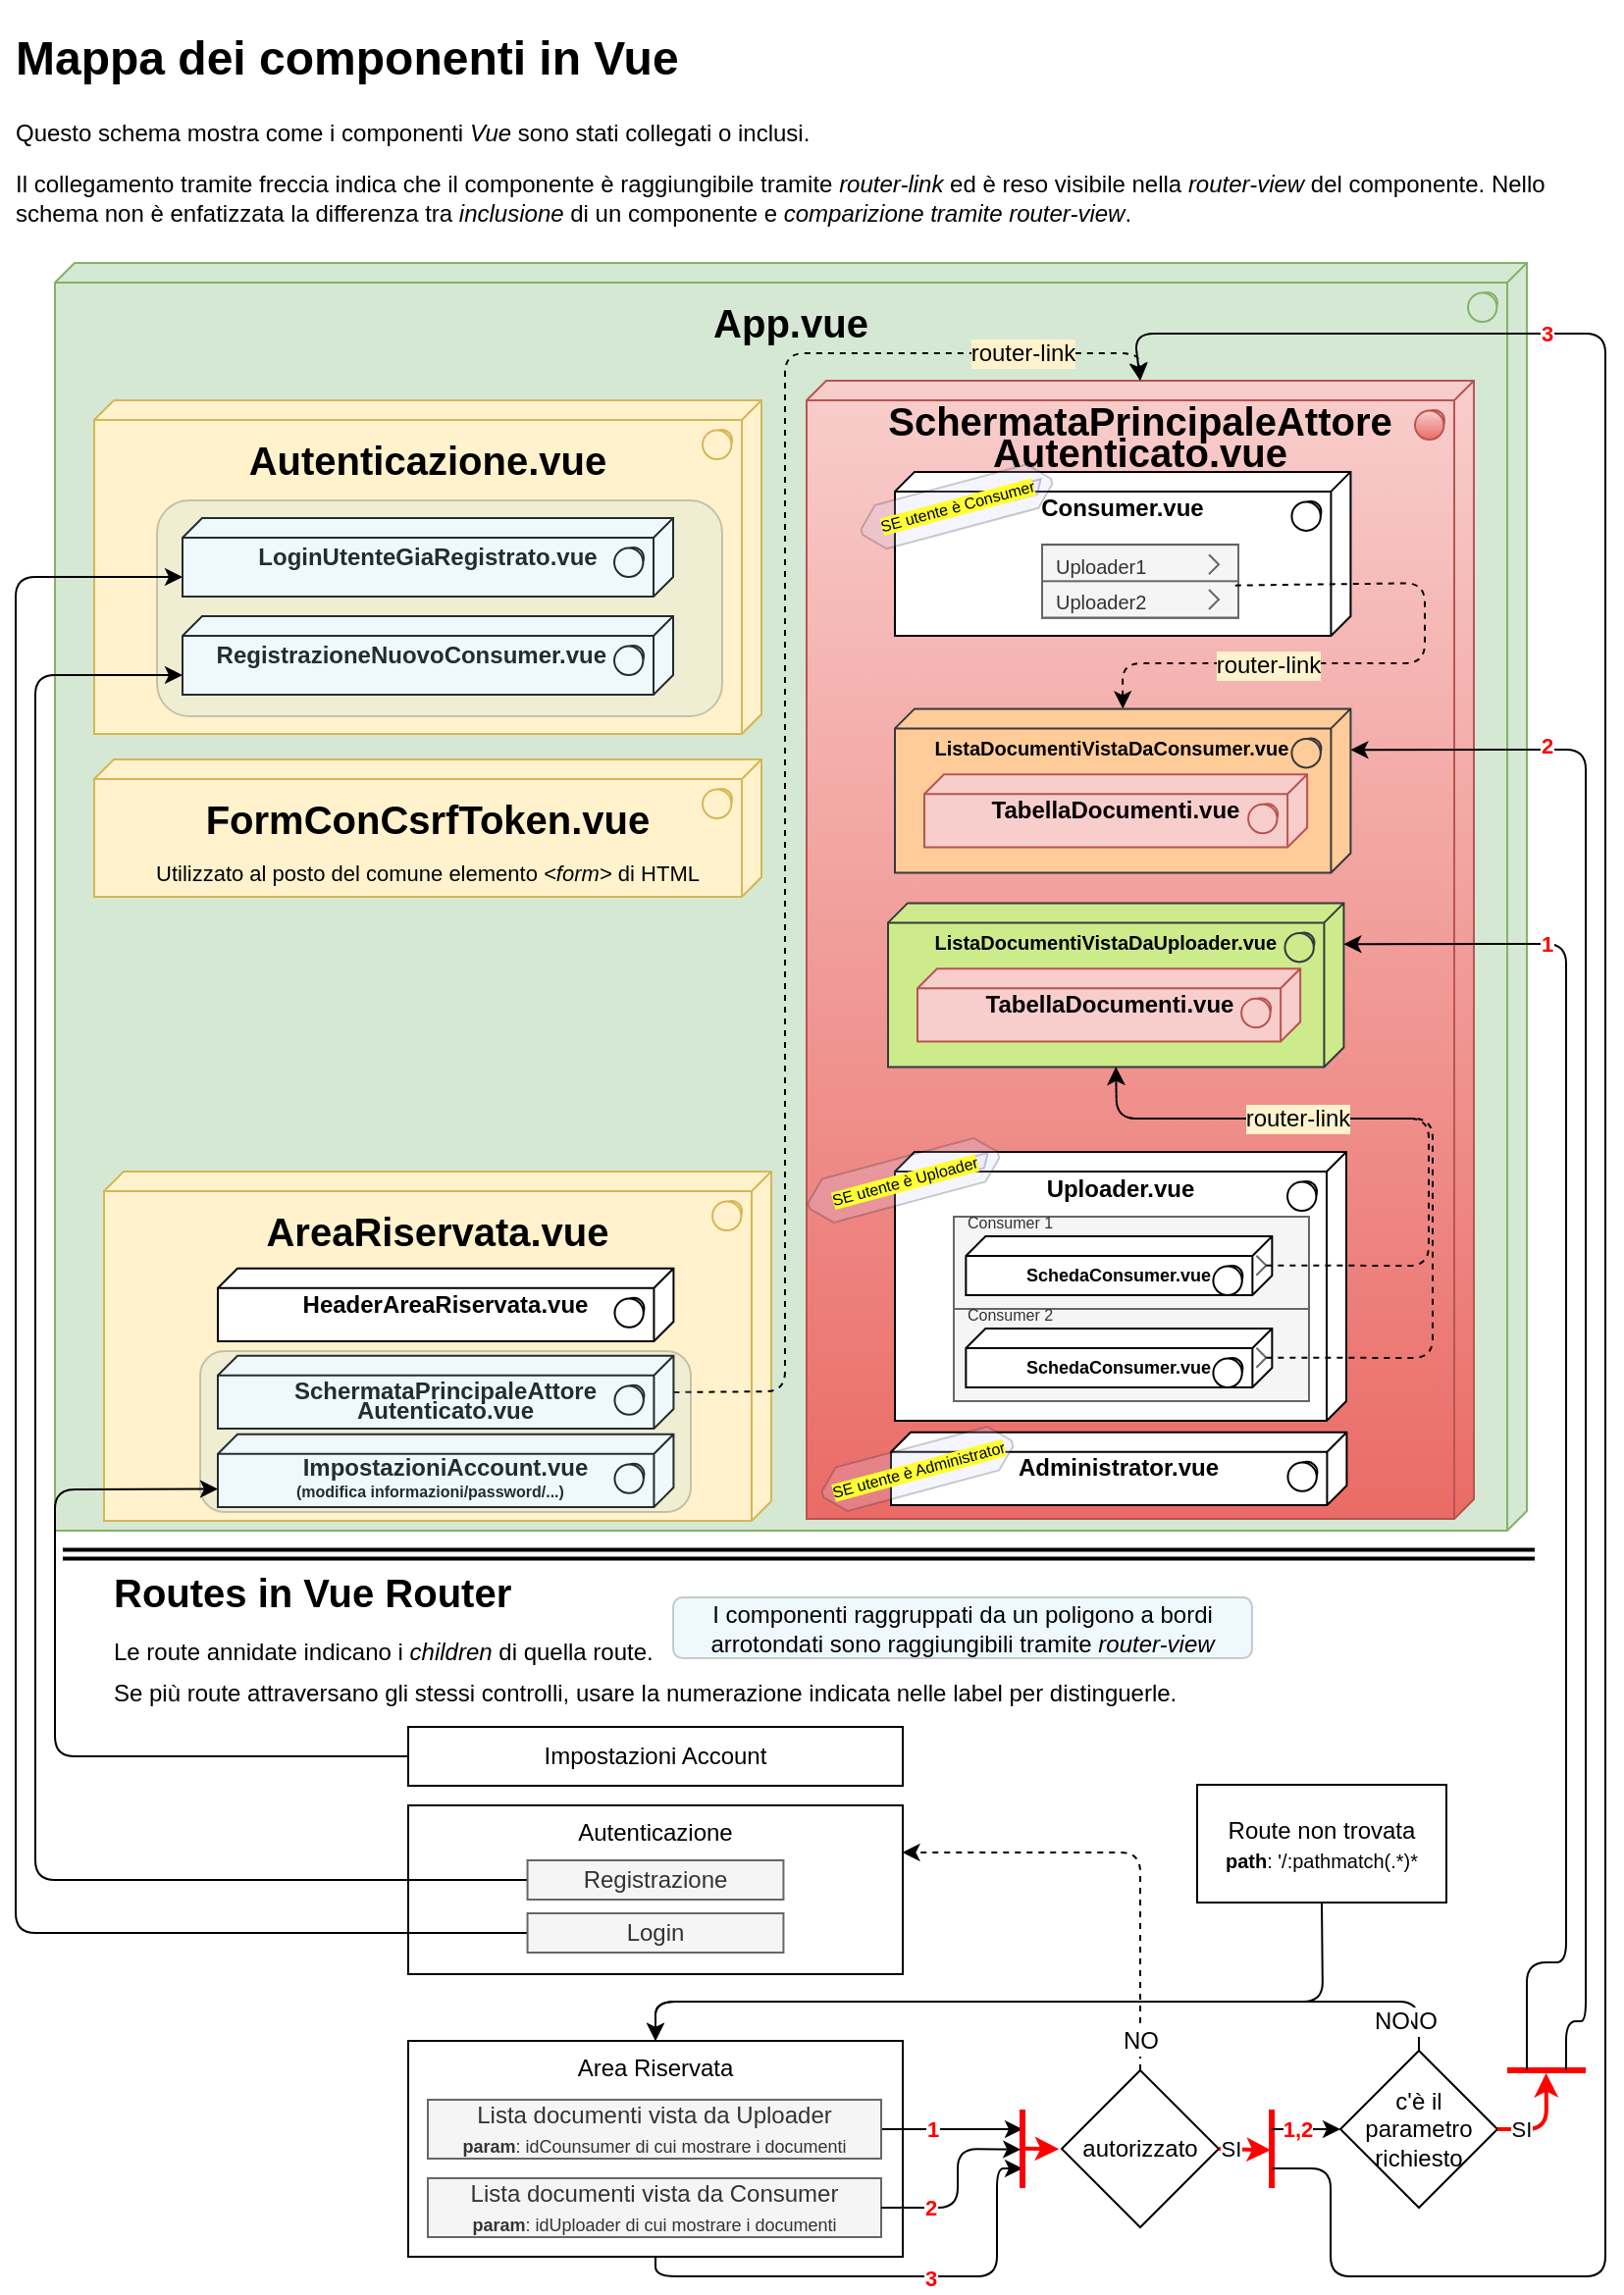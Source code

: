 <mxfile version="11.3.0" type="device" pages="1"><diagram id="DUkdO0hxo2Y9n9LujxOx" name="Page-1"><mxGraphModel dx="1408" dy="808" grid="1" gridSize="10" guides="1" tooltips="1" connect="1" arrows="1" fold="1" page="1" pageScale="1" pageWidth="827" pageHeight="1169" background="none" math="0" shadow="0"><root><mxCell id="0"/><mxCell id="1" parent="0"/><mxCell id="EkGUf1vndLJGCiEPTHYa-143" value="" style="endArrow=classic;html=1;fontSize=12;fontColor=#000000;exitX=0.5;exitY=1;exitDx=0;exitDy=0;" parent="1" source="EkGUf1vndLJGCiEPTHYa-67" edge="1"><mxGeometry width="50" height="50" relative="1" as="geometry"><mxPoint x="318" y="1200" as="sourcePoint"/><mxPoint x="521" y="1105" as="targetPoint"/><Array as="points"><mxPoint x="334" y="1160"/><mxPoint x="508" y="1160"/><mxPoint x="508" y="1105"/></Array></mxGeometry></mxCell><mxCell id="EkGUf1vndLJGCiEPTHYa-2" value="App.vue" style="html=1;outlineConnect=0;whiteSpace=wrap;fillColor=#d5e8d4;strokeColor=#82b366;shape=mxgraph.archimate3.tech;techType=sysSw;verticalAlign=top;fontStyle=1;fontSize=20;spacingTop=12;" parent="1" vertex="1"><mxGeometry x="28" y="134" width="750" height="646" as="geometry"/></mxCell><mxCell id="EkGUf1vndLJGCiEPTHYa-11" value="" style="group;verticalAlign=middle;" parent="1" vertex="1" connectable="0"><mxGeometry x="48" y="204" width="340" height="200" as="geometry"/></mxCell><mxCell id="EkGUf1vndLJGCiEPTHYa-5" value="Autenticazione.vue" style="html=1;outlineConnect=0;whiteSpace=wrap;fillColor=#fff2cc;strokeColor=#d6b656;shape=mxgraph.archimate3.tech;techType=sysSw;verticalAlign=top;fontStyle=1;fontSize=20;spacingTop=12;" parent="EkGUf1vndLJGCiEPTHYa-11" vertex="1"><mxGeometry width="340" height="170" as="geometry"/></mxCell><mxCell id="EkGUf1vndLJGCiEPTHYa-9" value="LoginUtenteGiaRegistrato.vue" style="html=1;outlineConnect=0;whiteSpace=wrap;shape=mxgraph.archimate3.tech;techType=sysSw;verticalAlign=middle;fontStyle=1;fontSize=12;" parent="EkGUf1vndLJGCiEPTHYa-11" vertex="1"><mxGeometry x="45" y="60" width="250" height="40" as="geometry"/></mxCell><mxCell id="EkGUf1vndLJGCiEPTHYa-10" value="RegistrazioneNuovoConsumer.vue&amp;nbsp; &amp;nbsp; &amp;nbsp;" style="html=1;outlineConnect=0;whiteSpace=wrap;shape=mxgraph.archimate3.tech;techType=sysSw;verticalAlign=middle;fontStyle=1;fontSize=12;" parent="EkGUf1vndLJGCiEPTHYa-11" vertex="1"><mxGeometry x="45" y="110" width="250" height="40" as="geometry"/></mxCell><mxCell id="G7EZwh2v4HaG0oFTLYId-7" value="" style="rounded=1;whiteSpace=wrap;html=1;fillColor=#b1ddf0;strokeColor=#000000;opacity=20;" vertex="1" parent="EkGUf1vndLJGCiEPTHYa-11"><mxGeometry x="32" y="51" width="288" height="110" as="geometry"/></mxCell><mxCell id="EkGUf1vndLJGCiEPTHYa-13" value="FormConCsrfToken.vue&lt;br&gt;&lt;span style=&quot;font-weight: normal ; font-size: 11px&quot;&gt;Utilizzato al posto del comune elemento &lt;i&gt;&amp;lt;form&amp;gt;&lt;/i&gt;&amp;nbsp;di HTML&lt;/span&gt;" style="html=1;outlineConnect=0;whiteSpace=wrap;fillColor=#fff2cc;strokeColor=#d6b656;shape=mxgraph.archimate3.tech;techType=sysSw;verticalAlign=top;fontStyle=1;fontSize=20;spacingTop=12;" parent="1" vertex="1"><mxGeometry x="48" y="387" width="340" height="70" as="geometry"/></mxCell><mxCell id="EkGUf1vndLJGCiEPTHYa-44" value="" style="group;spacingTop=0;fillColor=none;strokeColor=none;fontColor=#ffffff;" parent="1" vertex="1" connectable="0"><mxGeometry x="411" y="194" width="340" height="580" as="geometry"/></mxCell><mxCell id="EkGUf1vndLJGCiEPTHYa-51" value="" style="group;spacingTop=-3;" parent="EkGUf1vndLJGCiEPTHYa-44" vertex="1" connectable="0"><mxGeometry width="340" height="580" as="geometry"/></mxCell><mxCell id="EkGUf1vndLJGCiEPTHYa-43" value="" style="group" parent="EkGUf1vndLJGCiEPTHYa-51" vertex="1" connectable="0"><mxGeometry width="340" height="580" as="geometry"/></mxCell><mxCell id="EkGUf1vndLJGCiEPTHYa-4" value="&lt;p style=&quot;line-height: 80%&quot;&gt;SchermataPrincipaleAttore&lt;br&gt;Autenticato.vue&lt;/p&gt;" style="html=1;outlineConnect=0;whiteSpace=wrap;fillColor=#f8cecc;strokeColor=#b85450;shape=mxgraph.archimate3.tech;techType=sysSw;verticalAlign=top;fontStyle=1;fontSize=20;spacingTop=-14;gradientColor=#ea6b66;" parent="EkGUf1vndLJGCiEPTHYa-43" vertex="1"><mxGeometry width="340" height="580" as="geometry"/></mxCell><mxCell id="EkGUf1vndLJGCiEPTHYa-14" value="Administrator.vue" style="html=1;outlineConnect=0;whiteSpace=wrap;shape=mxgraph.archimate3.tech;techType=sysSw;verticalAlign=middle;fontStyle=1;fontSize=12;aspect=fixed;" parent="EkGUf1vndLJGCiEPTHYa-43" vertex="1"><mxGeometry x="43" y="535.889" width="232.208" height="37.153" as="geometry"/></mxCell><mxCell id="EkGUf1vndLJGCiEPTHYa-42" value="" style="group" parent="EkGUf1vndLJGCiEPTHYa-43" vertex="1" connectable="0"><mxGeometry x="45" y="46.442" width="250" height="83.595" as="geometry"/></mxCell><mxCell id="EkGUf1vndLJGCiEPTHYa-12" value="Consumer.vue" style="html=1;outlineConnect=0;whiteSpace=wrap;shape=mxgraph.archimate3.tech;techType=sysSw;verticalAlign=top;fontStyle=1;fontSize=12;spacingTop=5;aspect=fixed;" parent="EkGUf1vndLJGCiEPTHYa-42" vertex="1"><mxGeometry width="232.208" height="83.595" as="geometry"/></mxCell><mxCell id="EkGUf1vndLJGCiEPTHYa-16" value="" style="shape=rect;shadow=0;fontSize=12;" parent="EkGUf1vndLJGCiEPTHYa-42" vertex="1"><mxGeometry x="75" y="37.153" width="100" height="37.153" as="geometry"/></mxCell><mxCell id="EkGUf1vndLJGCiEPTHYa-17" value="Uploader1" style="shape=rect;strokeColor=#666666;fontSize=10;fontColor=#333333;resizeWidth=1;align=left;spacingTop=2;spacingLeft=5;fillColor=#f5f5f5;" parent="EkGUf1vndLJGCiEPTHYa-16" vertex="1"><mxGeometry width="100" height="20" relative="1" as="geometry"/></mxCell><mxCell id="EkGUf1vndLJGCiEPTHYa-18" value="" style="shape=mxgraph.ios7.misc.right;strokeColor=#666666;labelPosition=left;verticalLabelPosition=middle;align=right;verticalAlign=middle;fontSize=10;spacingRight=4;fontColor=#999999;" parent="EkGUf1vndLJGCiEPTHYa-17" vertex="1"><mxGeometry x="1" y="0.5" width="5" height="10" relative="1" as="geometry"><mxPoint x="-15" y="-5" as="offset"/></mxGeometry></mxCell><mxCell id="EkGUf1vndLJGCiEPTHYa-40" value="Uploader2" style="shape=rect;strokeColor=#666666;fontSize=10;fontColor=#333333;resizeWidth=1;align=left;spacingTop=2;spacingLeft=5;fillColor=#f5f5f5;" parent="EkGUf1vndLJGCiEPTHYa-16" vertex="1"><mxGeometry y="18.577" width="100" height="18.577" as="geometry"/></mxCell><mxCell id="EkGUf1vndLJGCiEPTHYa-41" value="" style="shape=mxgraph.ios7.misc.right;strokeColor=#666666;labelPosition=left;verticalLabelPosition=middle;align=right;verticalAlign=middle;fontSize=10;spacingRight=4;fontColor=#999999;" parent="EkGUf1vndLJGCiEPTHYa-40" vertex="1"><mxGeometry x="1" y="0.5" width="5" height="10" relative="1" as="geometry"><mxPoint x="-15" y="-5" as="offset"/></mxGeometry></mxCell><mxCell id="G7EZwh2v4HaG0oFTLYId-59" value="SE utente è Consumer" style="html=1;outlineConnect=0;whiteSpace=wrap;fillColor=#CCCCFF;strokeColor=#000000;shape=mxgraph.archimate3.application;appType=constraint;archiType=oct;labelBackgroundColor=#FFFF33;opacity=20;rotation=-15;fontSize=8;" vertex="1" parent="EkGUf1vndLJGCiEPTHYa-42"><mxGeometry x="-18.5" y="6.225" width="100" height="23" as="geometry"/></mxCell><mxCell id="EkGUf1vndLJGCiEPTHYa-45" value="" style="endArrow=classic;html=1;fontSize=12;exitX=0.984;exitY=1.036;exitDx=0;exitDy=0;exitPerimeter=0;entryX=0.5;entryY=0;entryDx=0;entryDy=0;entryPerimeter=0;dashed=1;" parent="EkGUf1vndLJGCiEPTHYa-43" source="EkGUf1vndLJGCiEPTHYa-17" target="EkGUf1vndLJGCiEPTHYa-47" edge="1"><mxGeometry width="50" height="50" relative="1" as="geometry"><mxPoint x="555" y="190.411" as="sourcePoint"/><mxPoint x="505" y="103.1" as="targetPoint"/><Array as="points"><mxPoint x="315" y="103.1"/><mxPoint x="315" y="143.969"/><mxPoint x="161" y="144"/></Array></mxGeometry></mxCell><mxCell id="EkGUf1vndLJGCiEPTHYa-46" value="router-link" style="text;html=1;resizable=0;points=[];align=center;verticalAlign=middle;labelBackgroundColor=#FFF2CC;fontSize=12;" parent="EkGUf1vndLJGCiEPTHYa-45" vertex="1" connectable="0"><mxGeometry x="0.382" y="1" relative="1" as="geometry"><mxPoint as="offset"/></mxGeometry></mxCell><mxCell id="EkGUf1vndLJGCiEPTHYa-53" value="" style="group" parent="EkGUf1vndLJGCiEPTHYa-43" vertex="1" connectable="0"><mxGeometry x="45" y="167.19" width="250" height="83.595" as="geometry"/></mxCell><mxCell id="EkGUf1vndLJGCiEPTHYa-47" value="&lt;font style=&quot;font-size: 10px&quot;&gt;ListaDocumentiVistaDaConsumer.vue&amp;nbsp; &amp;nbsp;&amp;nbsp;&lt;/font&gt;" style="html=1;outlineConnect=0;whiteSpace=wrap;shape=mxgraph.archimate3.tech;techType=sysSw;verticalAlign=top;fontStyle=1;fontSize=12;fillColor=#ffcc99;strokeColor=#36393d;spacingTop=6;aspect=fixed;" parent="EkGUf1vndLJGCiEPTHYa-53" vertex="1"><mxGeometry width="232.208" height="83.595" as="geometry"/></mxCell><mxCell id="EkGUf1vndLJGCiEPTHYa-48" value="TabellaDocumenti.vue" style="html=1;outlineConnect=0;whiteSpace=wrap;shape=mxgraph.archimate3.tech;techType=sysSw;verticalAlign=middle;fontStyle=1;fontSize=12;fillColor=#f8cecc;strokeColor=#b85450;aspect=fixed;" parent="EkGUf1vndLJGCiEPTHYa-53" vertex="1"><mxGeometry x="15" y="33.438" width="195.055" height="37.153" as="geometry"/></mxCell><mxCell id="EkGUf1vndLJGCiEPTHYa-131" value="" style="group" parent="EkGUf1vndLJGCiEPTHYa-43" vertex="1" connectable="0"><mxGeometry x="41.5" y="266.19" width="250" height="83.595" as="geometry"/></mxCell><mxCell id="EkGUf1vndLJGCiEPTHYa-132" value="&lt;font style=&quot;font-size: 10px&quot;&gt;ListaDocumentiVistaDaUploader.vue&amp;nbsp; &amp;nbsp;&amp;nbsp;&lt;/font&gt;" style="html=1;outlineConnect=0;whiteSpace=wrap;shape=mxgraph.archimate3.tech;techType=sysSw;verticalAlign=top;fontStyle=1;fontSize=12;fillColor=#cdeb8b;strokeColor=#36393d;spacingTop=6;aspect=fixed;" parent="EkGUf1vndLJGCiEPTHYa-131" vertex="1"><mxGeometry width="232.208" height="83.595" as="geometry"/></mxCell><mxCell id="EkGUf1vndLJGCiEPTHYa-133" value="TabellaDocumenti.vue" style="html=1;outlineConnect=0;whiteSpace=wrap;shape=mxgraph.archimate3.tech;techType=sysSw;verticalAlign=middle;fontStyle=1;fontSize=12;fillColor=#f8cecc;strokeColor=#b85450;aspect=fixed;" parent="EkGUf1vndLJGCiEPTHYa-131" vertex="1"><mxGeometry x="15" y="33.438" width="195.055" height="37.153" as="geometry"/></mxCell><mxCell id="EkGUf1vndLJGCiEPTHYa-134" value="" style="group" parent="EkGUf1vndLJGCiEPTHYa-43" vertex="1" connectable="0"><mxGeometry x="45" y="393" width="250" height="137" as="geometry"/></mxCell><mxCell id="EkGUf1vndLJGCiEPTHYa-135" value="Uploader.vue" style="html=1;outlineConnect=0;whiteSpace=wrap;shape=mxgraph.archimate3.tech;techType=sysSw;verticalAlign=top;fontStyle=1;fontSize=12;spacingTop=5;" parent="EkGUf1vndLJGCiEPTHYa-134" vertex="1"><mxGeometry width="230" height="137" as="geometry"/></mxCell><mxCell id="EkGUf1vndLJGCiEPTHYa-165" value="" style="group" parent="EkGUf1vndLJGCiEPTHYa-134" vertex="1" connectable="0"><mxGeometry x="30" y="33" width="181" height="47" as="geometry"/></mxCell><mxCell id="EkGUf1vndLJGCiEPTHYa-158" value="Consumer 1" style="shape=rect;strokeColor=#666666;fontSize=8;fontColor=#333333;resizeWidth=1;align=left;spacingTop=-8;spacingLeft=5;fillColor=#f5f5f5;verticalAlign=top;" parent="EkGUf1vndLJGCiEPTHYa-165" vertex="1"><mxGeometry width="181" height="47" as="geometry"/></mxCell><mxCell id="EkGUf1vndLJGCiEPTHYa-160" value="" style="group;fontSize=9;" parent="EkGUf1vndLJGCiEPTHYa-165" vertex="1" connectable="0"><mxGeometry x="17" y="3" width="156" height="41" as="geometry"/></mxCell><mxCell id="EkGUf1vndLJGCiEPTHYa-164" value="" style="group" parent="EkGUf1vndLJGCiEPTHYa-160" vertex="1" connectable="0"><mxGeometry x="-12.316" y="11.0" width="156" height="38.679" as="geometry"/></mxCell><mxCell id="EkGUf1vndLJGCiEPTHYa-161" value="&lt;font style=&quot;font-size: 9px&quot;&gt;SchedaConsumer.vue&lt;/font&gt;" style="html=1;outlineConnect=0;whiteSpace=wrap;shape=mxgraph.archimate3.tech;techType=sysSw;verticalAlign=top;fontStyle=1;fontSize=12;spacingTop=5;" parent="EkGUf1vndLJGCiEPTHYa-164" vertex="1"><mxGeometry x="1.5" y="-4" width="156" height="30" as="geometry"/></mxCell><mxCell id="EkGUf1vndLJGCiEPTHYa-159" value="" style="shape=mxgraph.ios7.misc.right;strokeColor=#666666;labelPosition=left;verticalLabelPosition=middle;align=right;verticalAlign=middle;fontSize=10;spacingRight=4;fontColor=#999999;" parent="EkGUf1vndLJGCiEPTHYa-164" vertex="1"><mxGeometry x="1" y="0.5" width="5" height="10" relative="1" as="geometry"><mxPoint x="-6.5" y="-13.5" as="offset"/></mxGeometry></mxCell><mxCell id="EkGUf1vndLJGCiEPTHYa-166" value="" style="group" parent="EkGUf1vndLJGCiEPTHYa-134" vertex="1" connectable="0"><mxGeometry x="30" y="80" width="181" height="47" as="geometry"/></mxCell><mxCell id="EkGUf1vndLJGCiEPTHYa-167" value="Consumer 2" style="shape=rect;strokeColor=#666666;fontSize=8;fontColor=#333333;resizeWidth=1;align=left;spacingTop=-8;spacingLeft=5;fillColor=#f5f5f5;verticalAlign=top;" parent="EkGUf1vndLJGCiEPTHYa-166" vertex="1"><mxGeometry width="181" height="47" as="geometry"/></mxCell><mxCell id="EkGUf1vndLJGCiEPTHYa-168" value="" style="group;fontSize=9;" parent="EkGUf1vndLJGCiEPTHYa-166" vertex="1" connectable="0"><mxGeometry x="17" y="3" width="156" height="41" as="geometry"/></mxCell><mxCell id="EkGUf1vndLJGCiEPTHYa-169" value="" style="group" parent="EkGUf1vndLJGCiEPTHYa-168" vertex="1" connectable="0"><mxGeometry x="-12.316" y="11.0" width="156" height="38.679" as="geometry"/></mxCell><mxCell id="EkGUf1vndLJGCiEPTHYa-170" value="&lt;font style=&quot;font-size: 9px&quot;&gt;SchedaConsumer.vue&lt;/font&gt;" style="html=1;outlineConnect=0;whiteSpace=wrap;shape=mxgraph.archimate3.tech;techType=sysSw;verticalAlign=top;fontStyle=1;fontSize=12;spacingTop=5;" parent="EkGUf1vndLJGCiEPTHYa-169" vertex="1"><mxGeometry x="1.5" y="-4" width="156" height="30" as="geometry"/></mxCell><mxCell id="EkGUf1vndLJGCiEPTHYa-171" value="" style="shape=mxgraph.ios7.misc.right;strokeColor=#666666;labelPosition=left;verticalLabelPosition=middle;align=right;verticalAlign=middle;fontSize=10;spacingRight=4;fontColor=#999999;" parent="EkGUf1vndLJGCiEPTHYa-169" vertex="1"><mxGeometry x="1" y="0.5" width="5" height="10" relative="1" as="geometry"><mxPoint x="-6.5" y="-13.5" as="offset"/></mxGeometry></mxCell><mxCell id="G7EZwh2v4HaG0oFTLYId-58" value="SE utente è Uploader" style="html=1;outlineConnect=0;whiteSpace=wrap;fillColor=#CCCCFF;strokeColor=#000000;shape=mxgraph.archimate3.application;appType=constraint;archiType=oct;labelBackgroundColor=#FFFF33;opacity=20;rotation=-15;fontSize=8;" vertex="1" parent="EkGUf1vndLJGCiEPTHYa-134"><mxGeometry x="-45.5" y="3" width="100" height="23" as="geometry"/></mxCell><mxCell id="EkGUf1vndLJGCiEPTHYa-141" value="" style="endArrow=classic;html=1;fontSize=12;exitX=1;exitY=0.5;exitDx=0;exitDy=0;exitPerimeter=0;entryX=0.5;entryY=1;entryDx=0;entryDy=0;entryPerimeter=0;dashed=1;" parent="EkGUf1vndLJGCiEPTHYa-43" source="EkGUf1vndLJGCiEPTHYa-159" target="EkGUf1vndLJGCiEPTHYa-132" edge="1"><mxGeometry width="50" height="50" relative="1" as="geometry"><mxPoint x="220" y="445.996" as="sourcePoint"/><mxPoint x="171.104" y="177.19" as="targetPoint"/><Array as="points"><mxPoint x="317" y="451"/><mxPoint x="317" y="376"/><mxPoint x="158" y="376"/></Array></mxGeometry></mxCell><mxCell id="EkGUf1vndLJGCiEPTHYa-172" value="" style="endArrow=classic;html=1;fontSize=12;exitX=1;exitY=0.5;exitDx=0;exitDy=0;exitPerimeter=0;entryX=0.5;entryY=1;entryDx=0;entryDy=0;entryPerimeter=0;dashed=1;" parent="EkGUf1vndLJGCiEPTHYa-43" source="EkGUf1vndLJGCiEPTHYa-171" target="EkGUf1vndLJGCiEPTHYa-132" edge="1"><mxGeometry width="50" height="50" relative="1" as="geometry"><mxPoint x="244.184" y="460.84" as="sourcePoint"/><mxPoint x="167.604" y="359.785" as="targetPoint"/><Array as="points"><mxPoint x="319" y="498"/><mxPoint x="319" y="376"/><mxPoint x="158" y="376"/></Array></mxGeometry></mxCell><mxCell id="EkGUf1vndLJGCiEPTHYa-173" value="router-link" style="text;html=1;resizable=0;points=[];align=center;verticalAlign=middle;labelBackgroundColor=#FFF2CC;fontSize=12;" parent="EkGUf1vndLJGCiEPTHYa-172" vertex="1" connectable="0"><mxGeometry x="0.382" y="1" relative="1" as="geometry"><mxPoint x="-3.5" y="-1" as="offset"/></mxGeometry></mxCell><mxCell id="G7EZwh2v4HaG0oFTLYId-57" value="SE utente è Administrator" style="html=1;outlineConnect=0;whiteSpace=wrap;fillColor=#CCCCFF;strokeColor=#000000;shape=mxgraph.archimate3.application;appType=constraint;archiType=oct;labelBackgroundColor=#FFFF33;opacity=20;rotation=-15;fontSize=8;" vertex="1" parent="EkGUf1vndLJGCiEPTHYa-43"><mxGeometry x="6.5" y="543" width="100" height="23" as="geometry"/></mxCell><mxCell id="EkGUf1vndLJGCiEPTHYa-50" value="&lt;h1&gt;Mappa dei componenti in Vue&lt;/h1&gt;&lt;p&gt;Questo schema mostra come i componenti &lt;i&gt;Vue&lt;/i&gt;&amp;nbsp;sono stati collegati o inclusi.&lt;/p&gt;&lt;p&gt;Il collegamento tramite freccia indica che il componente è raggiungibile tramite &lt;i&gt;router-link &lt;/i&gt;ed è reso visibile nella &lt;i&gt;router-view &lt;/i&gt;del componente. Nello schema non è enfatizzata la differenza tra &lt;i&gt;inclusione &lt;/i&gt;di un componente e &lt;i&gt;comparizione tramite router-view&lt;/i&gt;.&lt;/p&gt;" style="text;html=1;spacing=5;spacingTop=-20;whiteSpace=wrap;overflow=hidden;rounded=0;labelBackgroundColor=none;fontSize=12;fillColor=none;fontColor=#000000;" parent="1" vertex="1"><mxGeometry x="3" y="10" width="815" height="120" as="geometry"/></mxCell><mxCell id="EkGUf1vndLJGCiEPTHYa-64" value="&lt;h1&gt;&lt;font style=&quot;font-size: 20px ; line-height: 100%&quot;&gt;Routes in Vue Router&lt;/font&gt;&lt;/h1&gt;&lt;div style=&quot;line-height: 0%&quot;&gt;Le route annidate indicano i &lt;i&gt;children&lt;/i&gt;&amp;nbsp;di quella route.&lt;/div&gt;&lt;div&gt;&lt;br&gt;&lt;/div&gt;&lt;div&gt;Se più route attraversano gli stessi controlli, usare la numerazione indicata nelle label per distinguerle.&lt;/div&gt;" style="text;html=1;spacing=5;spacingTop=-20;whiteSpace=wrap;overflow=hidden;rounded=0;labelBackgroundColor=none;fontSize=12;fillColor=none;fontColor=#000000;" parent="1" vertex="1"><mxGeometry x="53" y="790.5" width="600" height="79" as="geometry"/></mxCell><mxCell id="EkGUf1vndLJGCiEPTHYa-65" value="Route non trovata&lt;br&gt;&lt;font style=&quot;font-size: 10px&quot;&gt;&lt;b&gt;path&lt;/b&gt;: '/:pathmatch(.*)*&lt;/font&gt;" style="rounded=0;whiteSpace=wrap;html=1;labelBackgroundColor=none;fontSize=12;" parent="1" vertex="1"><mxGeometry x="610" y="909.5" width="127" height="60" as="geometry"/></mxCell><mxCell id="EkGUf1vndLJGCiEPTHYa-71" value="" style="endArrow=classic;html=1;fontSize=12;fontColor=#000000;exitX=0;exitY=0.5;exitDx=0;exitDy=0;entryX=0;entryY=0.75;entryDx=0;entryDy=0;entryPerimeter=0;" parent="1" source="EkGUf1vndLJGCiEPTHYa-68" target="EkGUf1vndLJGCiEPTHYa-9" edge="1"><mxGeometry width="50" height="50" relative="1" as="geometry"><mxPoint x="28" y="900" as="sourcePoint"/><mxPoint x="78" y="850" as="targetPoint"/><Array as="points"><mxPoint x="8" y="985"/><mxPoint x="8" y="294"/></Array></mxGeometry></mxCell><mxCell id="EkGUf1vndLJGCiEPTHYa-72" value="" style="endArrow=classic;html=1;fontSize=12;fontColor=#000000;exitX=0;exitY=0.5;exitDx=0;exitDy=0;entryX=0;entryY=0.75;entryDx=0;entryDy=0;entryPerimeter=0;" parent="1" source="EkGUf1vndLJGCiEPTHYa-69" target="EkGUf1vndLJGCiEPTHYa-10" edge="1"><mxGeometry width="50" height="50" relative="1" as="geometry"><mxPoint x="340.5" y="1009.5" as="sourcePoint"/><mxPoint x="103" y="304" as="targetPoint"/><Array as="points"><mxPoint x="18" y="958"/><mxPoint x="18" y="344"/></Array></mxGeometry></mxCell><mxCell id="EkGUf1vndLJGCiEPTHYa-73" value="" style="group" parent="1" vertex="1" connectable="0"><mxGeometry x="208" y="920" width="252" height="86" as="geometry"/></mxCell><mxCell id="EkGUf1vndLJGCiEPTHYa-66" value="Autenticazione" style="rounded=0;whiteSpace=wrap;html=1;labelBackgroundColor=none;fillColor=none;fontSize=12;fontColor=#000000;verticalAlign=top;spacingTop=0;" parent="EkGUf1vndLJGCiEPTHYa-73" vertex="1"><mxGeometry width="252" height="86" as="geometry"/></mxCell><mxCell id="EkGUf1vndLJGCiEPTHYa-69" value="Registrazione" style="rounded=0;whiteSpace=wrap;html=1;labelBackgroundColor=none;fillColor=#f5f5f5;fontSize=12;fontColor=#333333;strokeColor=#666666;" parent="EkGUf1vndLJGCiEPTHYa-73" vertex="1"><mxGeometry x="60.776" y="28" width="130.447" height="20" as="geometry"/></mxCell><mxCell id="EkGUf1vndLJGCiEPTHYa-68" value="Login" style="rounded=0;whiteSpace=wrap;html=1;labelBackgroundColor=none;fillColor=#f5f5f5;fontSize=12;fontColor=#333333;strokeColor=#666666;" parent="EkGUf1vndLJGCiEPTHYa-73" vertex="1"><mxGeometry x="60.776" y="55" width="130.447" height="20" as="geometry"/></mxCell><mxCell id="EkGUf1vndLJGCiEPTHYa-74" value="autorizzato" style="rhombus;whiteSpace=wrap;html=1;labelBackgroundColor=none;fillColor=none;fontSize=12;fontColor=#000000;" parent="1" vertex="1"><mxGeometry x="541" y="1055" width="80" height="80" as="geometry"/></mxCell><mxCell id="EkGUf1vndLJGCiEPTHYa-75" value="" style="endArrow=classic;html=1;fontSize=12;fontColor=#000000;entryX=0.25;entryY=0.5;entryDx=0;entryDy=0;entryPerimeter=0;exitX=1;exitY=0.5;exitDx=0;exitDy=0;" parent="1" source="EkGUf1vndLJGCiEPTHYa-80" target="EkGUf1vndLJGCiEPTHYa-102" edge="1"><mxGeometry width="50" height="50" relative="1" as="geometry"><mxPoint x="538" y="1050" as="sourcePoint"/><mxPoint x="588" y="1080" as="targetPoint"/></mxGeometry></mxCell><mxCell id="EkGUf1vndLJGCiEPTHYa-106" value="&lt;b&gt;&lt;font color=&quot;#ff0000&quot;&gt;1&lt;/font&gt;&lt;/b&gt;" style="text;html=1;resizable=0;points=[];align=center;verticalAlign=middle;labelBackgroundColor=#ffffff;fontSize=11;fontColor=#000000;" parent="EkGUf1vndLJGCiEPTHYa-75" vertex="1" connectable="0"><mxGeometry x="-0.289" relative="1" as="geometry"><mxPoint as="offset"/></mxGeometry></mxCell><mxCell id="EkGUf1vndLJGCiEPTHYa-78" value="" style="endArrow=classic;html=1;fontSize=12;fontColor=#000000;entryX=0.999;entryY=0.279;entryDx=0;entryDy=0;exitX=0.5;exitY=0;exitDx=0;exitDy=0;entryPerimeter=0;dashed=1;" parent="1" source="EkGUf1vndLJGCiEPTHYa-74" target="EkGUf1vndLJGCiEPTHYa-66" edge="1"><mxGeometry width="50" height="50" relative="1" as="geometry"><mxPoint x="508" y="1090" as="sourcePoint"/><mxPoint x="606" y="1060" as="targetPoint"/><Array as="points"><mxPoint x="581" y="944"/></Array></mxGeometry></mxCell><mxCell id="EkGUf1vndLJGCiEPTHYa-79" value="NO" style="text;html=1;resizable=0;points=[];align=center;verticalAlign=middle;labelBackgroundColor=#ffffff;fontSize=12;fontColor=#000000;" parent="EkGUf1vndLJGCiEPTHYa-78" vertex="1" connectable="0"><mxGeometry x="-0.141" y="1" relative="1" as="geometry"><mxPoint x="1" y="84.5" as="offset"/></mxGeometry></mxCell><mxCell id="EkGUf1vndLJGCiEPTHYa-81" value="c'è il parametro richiesto" style="rhombus;whiteSpace=wrap;html=1;labelBackgroundColor=none;fillColor=none;fontSize=12;fontColor=#000000;" parent="1" vertex="1"><mxGeometry x="683" y="1045" width="80" height="80" as="geometry"/></mxCell><mxCell id="EkGUf1vndLJGCiEPTHYa-85" value="" style="endArrow=classic;html=1;fontSize=12;fontColor=#000000;entryX=0.5;entryY=0;entryDx=0;entryDy=0;exitX=0.5;exitY=0;exitDx=0;exitDy=0;" parent="1" source="EkGUf1vndLJGCiEPTHYa-81" target="EkGUf1vndLJGCiEPTHYa-67" edge="1"><mxGeometry width="50" height="50" relative="1" as="geometry"><mxPoint x="607" y="970" as="sourcePoint"/><mxPoint x="559" y="915" as="targetPoint"/><Array as="points"><mxPoint x="723" y="1020"/><mxPoint x="334" y="1020"/></Array></mxGeometry></mxCell><mxCell id="EkGUf1vndLJGCiEPTHYa-86" value="NO" style="text;html=1;resizable=0;points=[];align=center;verticalAlign=middle;labelBackgroundColor=#ffffff;fontSize=12;fontColor=#000000;" parent="EkGUf1vndLJGCiEPTHYa-85" vertex="1" connectable="0"><mxGeometry x="-0.141" y="1" relative="1" as="geometry"><mxPoint x="161" y="9" as="offset"/></mxGeometry></mxCell><mxCell id="EkGUf1vndLJGCiEPTHYa-88" value="" style="group" parent="1" vertex="1" connectable="0"><mxGeometry x="208" y="1040" width="252" height="110" as="geometry"/></mxCell><mxCell id="EkGUf1vndLJGCiEPTHYa-67" value="Area Riservata" style="rounded=0;whiteSpace=wrap;html=1;labelBackgroundColor=none;fillColor=none;fontSize=12;fontColor=#000000;verticalAlign=top;" parent="EkGUf1vndLJGCiEPTHYa-88" vertex="1"><mxGeometry width="252" height="110" as="geometry"/></mxCell><mxCell id="EkGUf1vndLJGCiEPTHYa-80" value="Lista documenti vista da Uploader&lt;br&gt;&lt;font style=&quot;font-size: 9px&quot;&gt;&lt;b&gt;param&lt;/b&gt;: idCounsumer di cui mostrare i documenti&lt;/font&gt;" style="rounded=0;whiteSpace=wrap;html=1;labelBackgroundColor=none;fillColor=#f5f5f5;fontSize=12;fontColor=#333333;strokeColor=#666666;" parent="EkGUf1vndLJGCiEPTHYa-88" vertex="1"><mxGeometry x="10" y="30" width="231" height="30" as="geometry"/></mxCell><mxCell id="EkGUf1vndLJGCiEPTHYa-87" value="Lista documenti vista da Consumer&lt;br&gt;&lt;font style=&quot;font-size: 9px&quot;&gt;&lt;b&gt;param&lt;/b&gt;: idUploader di cui mostrare i documenti&lt;/font&gt;" style="rounded=0;whiteSpace=wrap;html=1;labelBackgroundColor=none;fillColor=#f5f5f5;fontSize=12;fontColor=#333333;strokeColor=#666666;" parent="EkGUf1vndLJGCiEPTHYa-88" vertex="1"><mxGeometry x="10" y="70" width="231" height="30" as="geometry"/></mxCell><mxCell id="EkGUf1vndLJGCiEPTHYa-91" value="" style="endArrow=classic;html=1;fontSize=12;fontColor=#000000;entryX=0.509;entryY=0.589;entryDx=0;entryDy=0;exitX=1;exitY=0.5;exitDx=0;exitDy=0;entryPerimeter=0;" parent="1" source="EkGUf1vndLJGCiEPTHYa-87" target="EkGUf1vndLJGCiEPTHYa-102" edge="1"><mxGeometry width="50" height="50" relative="1" as="geometry"><mxPoint x="459" y="1095" as="sourcePoint"/><mxPoint x="591" y="1095" as="targetPoint"/><Array as="points"><mxPoint x="488" y="1125"/><mxPoint x="488" y="1095"/></Array></mxGeometry></mxCell><mxCell id="EkGUf1vndLJGCiEPTHYa-108" value="&lt;b&gt;&lt;font color=&quot;#ff0000&quot;&gt;2&lt;/font&gt;&lt;/b&gt;" style="text;html=1;resizable=0;points=[];align=center;verticalAlign=middle;labelBackgroundColor=#ffffff;fontSize=11;fontColor=#000000;" parent="EkGUf1vndLJGCiEPTHYa-91" vertex="1" connectable="0"><mxGeometry x="-0.417" y="1" relative="1" as="geometry"><mxPoint x="-4.5" y="1" as="offset"/></mxGeometry></mxCell><mxCell id="EkGUf1vndLJGCiEPTHYa-109" value="" style="group" parent="1" vertex="1" connectable="0"><mxGeometry x="516" y="1075" width="10" height="40" as="geometry"/></mxCell><mxCell id="EkGUf1vndLJGCiEPTHYa-102" value="" style="shape=line;html=1;strokeWidth=3;strokeColor=#ff0000;labelBackgroundColor=none;fillColor=none;fontSize=11;fontColor=#000000;direction=south;" parent="EkGUf1vndLJGCiEPTHYa-109" vertex="1"><mxGeometry width="10" height="40" as="geometry"/></mxCell><mxCell id="EkGUf1vndLJGCiEPTHYa-104" value="" style="endArrow=classic;html=1;fontSize=12;fontColor=#000000;entryX=-0.017;entryY=0.502;entryDx=0;entryDy=0;exitX=0.496;exitY=0.419;exitDx=0;exitDy=0;entryPerimeter=0;exitPerimeter=0;strokeWidth=2;strokeColor=#FF0000;" parent="EkGUf1vndLJGCiEPTHYa-109" source="EkGUf1vndLJGCiEPTHYa-102" target="EkGUf1vndLJGCiEPTHYa-74" edge="1"><mxGeometry width="50" height="50" relative="1" as="geometry"><mxPoint x="-57" y="20" as="sourcePoint"/><mxPoint x="15" y="20" as="targetPoint"/></mxGeometry></mxCell><mxCell id="EkGUf1vndLJGCiEPTHYa-125" value="" style="group" parent="1" vertex="1" connectable="0"><mxGeometry x="768" y="1050" width="40" height="45" as="geometry"/></mxCell><mxCell id="EkGUf1vndLJGCiEPTHYa-116" value="" style="shape=line;html=1;strokeWidth=3;strokeColor=#ff0000;labelBackgroundColor=none;fillColor=none;fontSize=11;fontColor=#000000;direction=west;" parent="EkGUf1vndLJGCiEPTHYa-125" vertex="1"><mxGeometry width="40" height="10" as="geometry"/></mxCell><mxCell id="EkGUf1vndLJGCiEPTHYa-117" value="" style="endArrow=classic;html=1;fontSize=12;fontColor=#000000;exitX=1;exitY=0.5;exitDx=0;exitDy=0;strokeWidth=2;strokeColor=#FF0000;entryX=0.505;entryY=0.357;entryDx=0;entryDy=0;entryPerimeter=0;" parent="EkGUf1vndLJGCiEPTHYa-125" source="EkGUf1vndLJGCiEPTHYa-81" target="EkGUf1vndLJGCiEPTHYa-116" edge="1"><mxGeometry width="50" height="50" relative="1" as="geometry"><mxPoint x="-64.5" y="-45" as="sourcePoint"/><mxPoint x="20" y="10" as="targetPoint"/><Array as="points"><mxPoint x="20" y="35"/></Array></mxGeometry></mxCell><mxCell id="EkGUf1vndLJGCiEPTHYa-123" value="SI" style="text;html=1;resizable=0;points=[];align=center;verticalAlign=middle;labelBackgroundColor=#ffffff;fontSize=11;fontColor=#000000;" parent="EkGUf1vndLJGCiEPTHYa-117" vertex="1" connectable="0"><mxGeometry x="-0.404" y="1" relative="1" as="geometry"><mxPoint x="-4" y="1" as="offset"/></mxGeometry></mxCell><mxCell id="EkGUf1vndLJGCiEPTHYa-126" value="" style="endArrow=classic;html=1;fontSize=12;fontColor=#000000;exitX=0.75;exitY=0.5;exitDx=0;exitDy=0;exitPerimeter=0;entryX=1;entryY=0.25;entryDx=0;entryDy=0;entryPerimeter=0;" parent="1" source="EkGUf1vndLJGCiEPTHYa-116" target="EkGUf1vndLJGCiEPTHYa-132" edge="1"><mxGeometry width="50" height="50" relative="1" as="geometry"><mxPoint x="459" y="1095" as="sourcePoint"/><mxPoint x="688" y="830" as="targetPoint"/><Array as="points"><mxPoint x="778" y="1000"/><mxPoint x="798" y="1000"/><mxPoint x="798" y="481"/></Array></mxGeometry></mxCell><mxCell id="EkGUf1vndLJGCiEPTHYa-128" value="&lt;b&gt;&lt;font color=&quot;#ff0000&quot;&gt;1&lt;/font&gt;&lt;/b&gt;" style="text;html=1;resizable=0;points=[];align=center;verticalAlign=middle;labelBackgroundColor=#ffffff;fontSize=11;fontColor=#000000;" parent="EkGUf1vndLJGCiEPTHYa-126" vertex="1" connectable="0"><mxGeometry x="-0.289" relative="1" as="geometry"><mxPoint x="-10" y="-343" as="offset"/></mxGeometry></mxCell><mxCell id="EkGUf1vndLJGCiEPTHYa-129" value="" style="endArrow=classic;html=1;fontSize=12;fontColor=#000000;exitX=0.25;exitY=0.5;exitDx=0;exitDy=0;exitPerimeter=0;entryX=1;entryY=0.25;entryDx=0;entryDy=0;entryPerimeter=0;" parent="1" source="EkGUf1vndLJGCiEPTHYa-116" target="EkGUf1vndLJGCiEPTHYa-47" edge="1"><mxGeometry width="50" height="50" relative="1" as="geometry"><mxPoint x="459" y="1135" as="sourcePoint"/><mxPoint x="808" y="820" as="targetPoint"/><Array as="points"><mxPoint x="798" y="1030"/><mxPoint x="808" y="1030"/><mxPoint x="808" y="382"/></Array></mxGeometry></mxCell><mxCell id="EkGUf1vndLJGCiEPTHYa-130" value="&lt;b&gt;&lt;font color=&quot;#ff0000&quot;&gt;2&lt;/font&gt;&lt;/b&gt;" style="text;html=1;resizable=0;points=[];align=center;verticalAlign=middle;labelBackgroundColor=#ffffff;fontSize=11;fontColor=#000000;" parent="EkGUf1vndLJGCiEPTHYa-129" vertex="1" connectable="0"><mxGeometry x="-0.417" y="1" relative="1" as="geometry"><mxPoint x="-19" y="-451" as="offset"/></mxGeometry></mxCell><mxCell id="EkGUf1vndLJGCiEPTHYa-145" value="&lt;b&gt;&lt;font color=&quot;#ff0000&quot;&gt;3&lt;/font&gt;&lt;/b&gt;" style="text;html=1;resizable=0;points=[];align=center;verticalAlign=middle;labelBackgroundColor=#ffffff;fontSize=11;fontColor=#000000;" parent="1" vertex="1" connectable="0"><mxGeometry x="478.016" y="1160" as="geometry"><mxPoint x="-4.5" y="1" as="offset"/></mxGeometry></mxCell><mxCell id="EkGUf1vndLJGCiEPTHYa-146" value="" style="shape=line;html=1;strokeWidth=3;strokeColor=#ff0000;labelBackgroundColor=none;fillColor=none;fontSize=11;fontColor=#000000;direction=north;" parent="1" vertex="1"><mxGeometry x="643" y="1075" width="10" height="40" as="geometry"/></mxCell><mxCell id="EkGUf1vndLJGCiEPTHYa-149" value="" style="endArrow=classic;html=1;fontSize=12;fontColor=#000000;exitX=1;exitY=0.5;exitDx=0;exitDy=0;strokeWidth=2;strokeColor=#FF0000;entryX=0.483;entryY=0.45;entryDx=0;entryDy=0;entryPerimeter=0;" parent="1" source="EkGUf1vndLJGCiEPTHYa-74" target="EkGUf1vndLJGCiEPTHYa-146" edge="1"><mxGeometry width="50" height="50" relative="1" as="geometry"><mxPoint x="713.5" y="1015" as="sourcePoint"/><mxPoint x="798" y="1070" as="targetPoint"/><Array as="points"/></mxGeometry></mxCell><mxCell id="EkGUf1vndLJGCiEPTHYa-150" value="SI" style="text;html=1;resizable=0;points=[];align=center;verticalAlign=middle;labelBackgroundColor=#ffffff;fontSize=11;fontColor=#000000;" parent="EkGUf1vndLJGCiEPTHYa-149" vertex="1" connectable="0"><mxGeometry x="-0.404" y="1" relative="1" as="geometry"><mxPoint x="-2.5" y="1" as="offset"/></mxGeometry></mxCell><mxCell id="EkGUf1vndLJGCiEPTHYa-151" value="" style="endArrow=classic;html=1;fontSize=12;fontColor=#000000;entryX=0;entryY=0.5;entryDx=0;entryDy=0;exitX=0.75;exitY=0.5;exitDx=0;exitDy=0;exitPerimeter=0;" parent="1" source="EkGUf1vndLJGCiEPTHYa-146" target="EkGUf1vndLJGCiEPTHYa-81" edge="1"><mxGeometry width="50" height="50" relative="1" as="geometry"><mxPoint x="459" y="1095" as="sourcePoint"/><mxPoint x="531" y="1095" as="targetPoint"/></mxGeometry></mxCell><mxCell id="EkGUf1vndLJGCiEPTHYa-153" value="&lt;b&gt;&lt;font color=&quot;#ff0000&quot;&gt;1,2&lt;/font&gt;&lt;/b&gt;" style="text;html=1;resizable=0;points=[];align=center;verticalAlign=middle;labelBackgroundColor=#ffffff;fontSize=11;fontColor=#000000;" parent="EkGUf1vndLJGCiEPTHYa-151" vertex="1" connectable="0"><mxGeometry x="-0.289" relative="1" as="geometry"><mxPoint as="offset"/></mxGeometry></mxCell><mxCell id="EkGUf1vndLJGCiEPTHYa-156" value="" style="endArrow=classic;html=1;fontSize=12;fontColor=#000000;exitX=0.25;exitY=0.5;exitDx=0;exitDy=0;exitPerimeter=0;entryX=0.5;entryY=0;entryDx=0;entryDy=0;entryPerimeter=0;" parent="1" source="EkGUf1vndLJGCiEPTHYa-146" target="EkGUf1vndLJGCiEPTHYa-4" edge="1"><mxGeometry width="50" height="50" relative="1" as="geometry"><mxPoint x="658" y="1095.0" as="sourcePoint"/><mxPoint x="693" y="1150" as="targetPoint"/><Array as="points"><mxPoint x="678" y="1105"/><mxPoint x="678" y="1160"/><mxPoint x="818" y="1160"/><mxPoint x="818" y="170"/><mxPoint x="578" y="170"/></Array></mxGeometry></mxCell><mxCell id="EkGUf1vndLJGCiEPTHYa-157" value="&lt;b&gt;&lt;font color=&quot;#ff0000&quot;&gt;3&lt;/font&gt;&lt;/b&gt;" style="text;html=1;resizable=0;points=[];align=center;verticalAlign=middle;labelBackgroundColor=#ffffff;fontSize=11;fontColor=#000000;" parent="EkGUf1vndLJGCiEPTHYa-156" vertex="1" connectable="0"><mxGeometry x="-0.289" relative="1" as="geometry"><mxPoint x="-30" y="-689" as="offset"/></mxGeometry></mxCell><mxCell id="G7EZwh2v4HaG0oFTLYId-6" value="AreaRiservata.vue" style="html=1;outlineConnect=0;whiteSpace=wrap;fillColor=#fff2cc;strokeColor=#d6b656;shape=mxgraph.archimate3.tech;techType=sysSw;verticalAlign=top;fontStyle=1;fontSize=20;spacingTop=12;" vertex="1" parent="1"><mxGeometry x="53" y="597" width="340" height="178" as="geometry"/></mxCell><mxCell id="G7EZwh2v4HaG0oFTLYId-8" value="I componenti raggruppati da un poligono a bordi arrotondati sono raggiungibili tramite &lt;i&gt;router-view&lt;/i&gt;" style="rounded=1;whiteSpace=wrap;html=1;fillColor=#b1ddf0;strokeColor=#000000;opacity=20;" vertex="1" parent="1"><mxGeometry x="343" y="814" width="295" height="31" as="geometry"/></mxCell><mxCell id="G7EZwh2v4HaG0oFTLYId-46" value="HeaderAreaRiservata.vue" style="html=1;outlineConnect=0;whiteSpace=wrap;shape=mxgraph.archimate3.tech;techType=sysSw;verticalAlign=middle;fontStyle=1;fontSize=12;aspect=fixed;" vertex="1" parent="1"><mxGeometry x="111" y="646.389" width="232.208" height="37.153" as="geometry"/></mxCell><mxCell id="G7EZwh2v4HaG0oFTLYId-47" value="&lt;p style=&quot;line-height: 80%&quot;&gt;SchermataPrincipaleAttore&lt;br&gt;Autenticato.vue&lt;/p&gt;" style="html=1;outlineConnect=0;whiteSpace=wrap;shape=mxgraph.archimate3.tech;techType=sysSw;verticalAlign=middle;fontStyle=1;fontSize=12;aspect=fixed;spacingTop=10;" vertex="1" parent="1"><mxGeometry x="111" y="690.889" width="232.208" height="37.153" as="geometry"/></mxCell><mxCell id="G7EZwh2v4HaG0oFTLYId-48" value="&lt;p style=&quot;line-height: 85%&quot;&gt;ImpostazioniAccount.vue&lt;br&gt;&lt;font style=&quot;font-size: 8px&quot;&gt;(modifica informazioni/password/...)&amp;nbsp; &amp;nbsp; &amp;nbsp; &amp;nbsp;&lt;/font&gt;&lt;/p&gt;" style="html=1;outlineConnect=0;whiteSpace=wrap;shape=mxgraph.archimate3.tech;techType=sysSw;verticalAlign=middle;fontStyle=1;fontSize=12;aspect=fixed;spacingTop=9;" vertex="1" parent="1"><mxGeometry x="111" y="730.889" width="232.208" height="37.153" as="geometry"/></mxCell><mxCell id="G7EZwh2v4HaG0oFTLYId-50" value="" style="endArrow=classic;html=1;fontSize=12;fontColor=#000000;entryX=0.5;entryY=0;entryDx=0;entryDy=0;exitX=0.5;exitY=1;exitDx=0;exitDy=0;" edge="1" parent="1" source="EkGUf1vndLJGCiEPTHYa-65" target="EkGUf1vndLJGCiEPTHYa-67"><mxGeometry width="50" height="50" relative="1" as="geometry"><mxPoint x="733" y="1055" as="sourcePoint"/><mxPoint x="344" y="1050" as="targetPoint"/><Array as="points"><mxPoint x="674" y="1020"/><mxPoint x="334" y="1020"/></Array></mxGeometry></mxCell><mxCell id="G7EZwh2v4HaG0oFTLYId-51" value="NO" style="text;html=1;resizable=0;points=[];align=center;verticalAlign=middle;labelBackgroundColor=#ffffff;fontSize=12;fontColor=#000000;" vertex="1" connectable="0" parent="G7EZwh2v4HaG0oFTLYId-50"><mxGeometry x="-0.141" y="1" relative="1" as="geometry"><mxPoint x="161" y="9" as="offset"/></mxGeometry></mxCell><mxCell id="G7EZwh2v4HaG0oFTLYId-52" value="" style="endArrow=classic;html=1;fontSize=12;exitX=1;exitY=0.5;exitDx=0;exitDy=0;exitPerimeter=0;dashed=1;entryX=0.5;entryY=0;entryDx=0;entryDy=0;entryPerimeter=0;" edge="1" parent="1" source="G7EZwh2v4HaG0oFTLYId-47" target="EkGUf1vndLJGCiEPTHYa-4"><mxGeometry width="50" height="50" relative="1" as="geometry"><mxPoint x="639.4" y="308.315" as="sourcePoint"/><mxPoint x="582" y="190" as="targetPoint"/><Array as="points"><mxPoint x="400" y="709"/><mxPoint x="400" y="180"/><mxPoint x="580" y="180"/></Array></mxGeometry></mxCell><mxCell id="G7EZwh2v4HaG0oFTLYId-53" value="router-link" style="text;html=1;resizable=0;points=[];align=center;verticalAlign=middle;labelBackgroundColor=#FFF2CC;fontSize=12;" vertex="1" connectable="0" parent="G7EZwh2v4HaG0oFTLYId-52"><mxGeometry x="0.382" y="1" relative="1" as="geometry"><mxPoint x="122" y="-47" as="offset"/></mxGeometry></mxCell><mxCell id="G7EZwh2v4HaG0oFTLYId-49" value="" style="rounded=1;whiteSpace=wrap;html=1;fillColor=#b1ddf0;strokeColor=#000000;opacity=20;" vertex="1" parent="1"><mxGeometry x="102" y="688.5" width="250" height="82" as="geometry"/></mxCell><mxCell id="G7EZwh2v4HaG0oFTLYId-54" value="Impostazioni Account" style="rounded=0;whiteSpace=wrap;html=1;labelBackgroundColor=none;fontSize=12;" vertex="1" parent="1"><mxGeometry x="208" y="880" width="252" height="30" as="geometry"/></mxCell><mxCell id="G7EZwh2v4HaG0oFTLYId-55" value="" style="endArrow=classic;html=1;fontSize=12;fontColor=#000000;exitX=0;exitY=0.5;exitDx=0;exitDy=0;entryX=0;entryY=0.75;entryDx=0;entryDy=0;entryPerimeter=0;" edge="1" parent="1" source="G7EZwh2v4HaG0oFTLYId-54" target="G7EZwh2v4HaG0oFTLYId-48"><mxGeometry width="50" height="50" relative="1" as="geometry"><mxPoint x="278.776" y="968" as="sourcePoint"/><mxPoint x="70" y="880" as="targetPoint"/><Array as="points"><mxPoint x="28" y="895"/><mxPoint x="28" y="759"/></Array></mxGeometry></mxCell><mxCell id="G7EZwh2v4HaG0oFTLYId-56" value="" style="shape=link;html=1;strokeWidth=2;width=-5.429;" edge="1" parent="1"><mxGeometry width="50" height="50" relative="1" as="geometry"><mxPoint x="32" y="792" as="sourcePoint"/><mxPoint x="782" y="792" as="targetPoint"/></mxGeometry></mxCell></root></mxGraphModel></diagram></mxfile>
